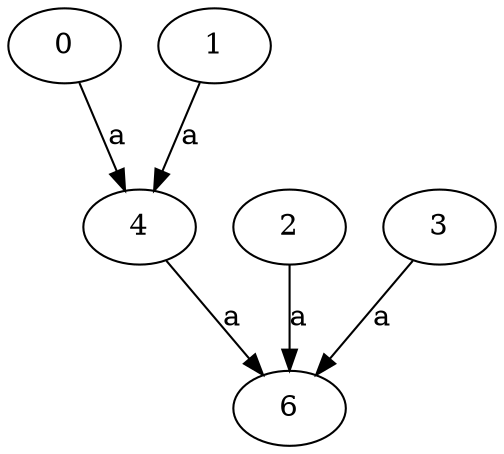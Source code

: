 strict digraph  {
0;
4;
1;
6;
2;
3;
0 -> 4  [label=a];
4 -> 6  [label=a];
1 -> 4  [label=a];
2 -> 6  [label=a];
3 -> 6  [label=a];
}
